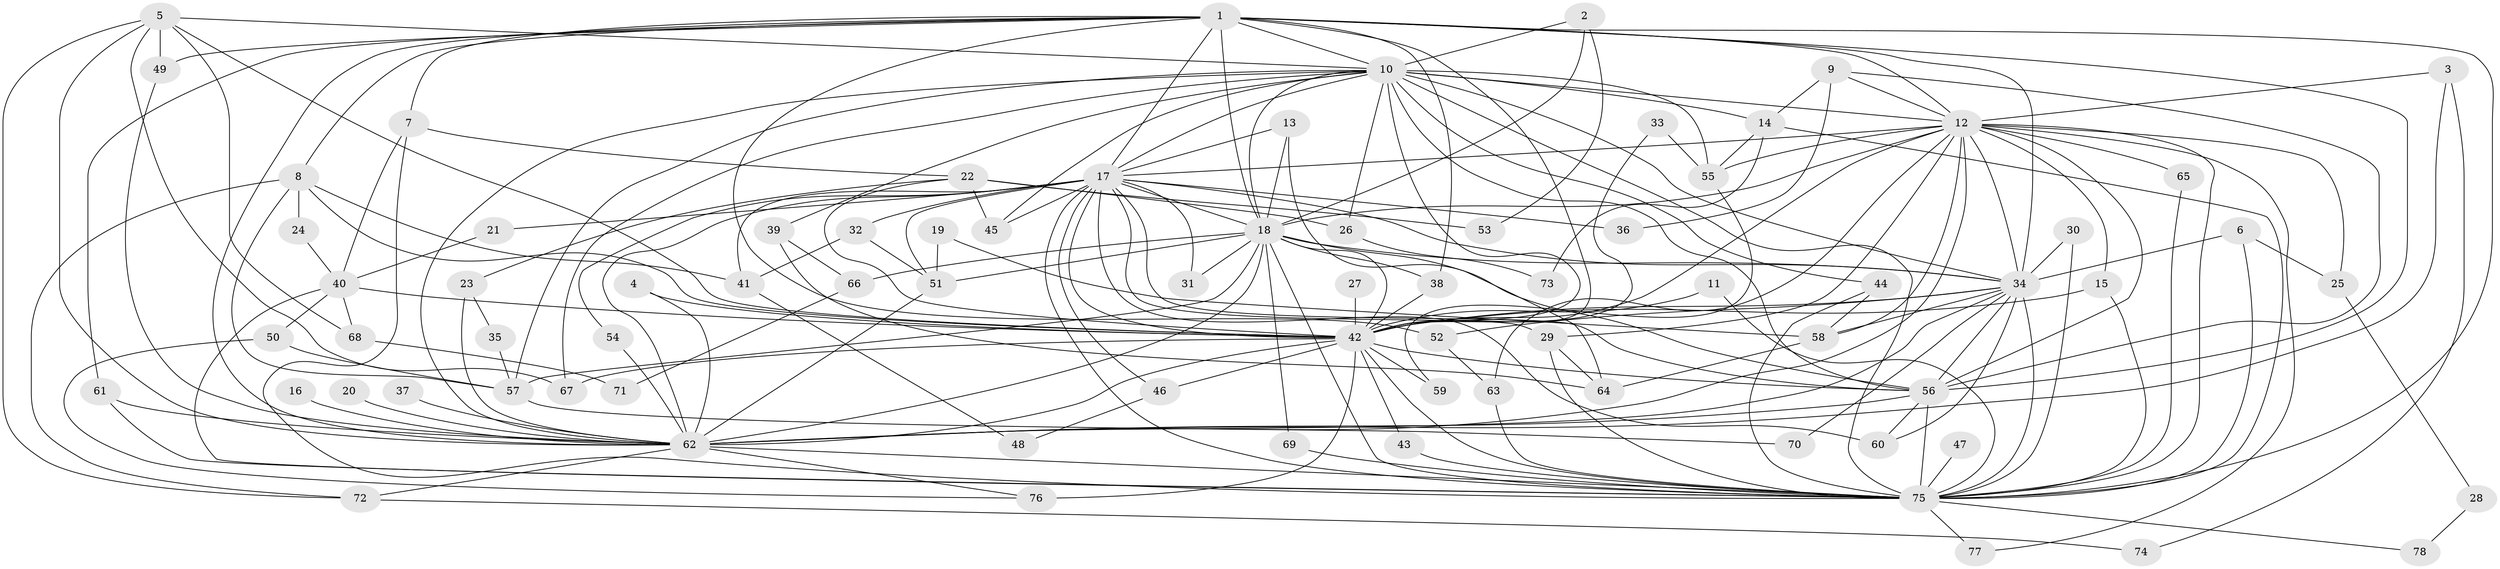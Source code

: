 // original degree distribution, {26: 0.009009009009009009, 21: 0.009009009009009009, 19: 0.009009009009009009, 22: 0.018018018018018018, 20: 0.009009009009009009, 28: 0.009009009009009009, 15: 0.018018018018018018, 27: 0.009009009009009009, 3: 0.21621621621621623, 6: 0.04504504504504504, 5: 0.02702702702702703, 2: 0.5405405405405406, 7: 0.018018018018018018, 4: 0.06306306306306306}
// Generated by graph-tools (version 1.1) at 2025/36/03/04/25 23:36:34]
// undirected, 78 vertices, 195 edges
graph export_dot {
  node [color=gray90,style=filled];
  1;
  2;
  3;
  4;
  5;
  6;
  7;
  8;
  9;
  10;
  11;
  12;
  13;
  14;
  15;
  16;
  17;
  18;
  19;
  20;
  21;
  22;
  23;
  24;
  25;
  26;
  27;
  28;
  29;
  30;
  31;
  32;
  33;
  34;
  35;
  36;
  37;
  38;
  39;
  40;
  41;
  42;
  43;
  44;
  45;
  46;
  47;
  48;
  49;
  50;
  51;
  52;
  53;
  54;
  55;
  56;
  57;
  58;
  59;
  60;
  61;
  62;
  63;
  64;
  65;
  66;
  67;
  68;
  69;
  70;
  71;
  72;
  73;
  74;
  75;
  76;
  77;
  78;
  1 -- 7 [weight=1.0];
  1 -- 8 [weight=1.0];
  1 -- 10 [weight=1.0];
  1 -- 12 [weight=1.0];
  1 -- 17 [weight=1.0];
  1 -- 18 [weight=1.0];
  1 -- 34 [weight=1.0];
  1 -- 38 [weight=1.0];
  1 -- 42 [weight=1.0];
  1 -- 49 [weight=1.0];
  1 -- 52 [weight=1.0];
  1 -- 56 [weight=1.0];
  1 -- 61 [weight=1.0];
  1 -- 62 [weight=1.0];
  1 -- 75 [weight=1.0];
  2 -- 10 [weight=1.0];
  2 -- 18 [weight=1.0];
  2 -- 53 [weight=1.0];
  3 -- 12 [weight=1.0];
  3 -- 62 [weight=1.0];
  3 -- 74 [weight=1.0];
  4 -- 42 [weight=1.0];
  4 -- 62 [weight=1.0];
  5 -- 10 [weight=1.0];
  5 -- 42 [weight=1.0];
  5 -- 49 [weight=1.0];
  5 -- 62 [weight=1.0];
  5 -- 67 [weight=1.0];
  5 -- 68 [weight=1.0];
  5 -- 72 [weight=1.0];
  6 -- 25 [weight=1.0];
  6 -- 34 [weight=1.0];
  6 -- 75 [weight=1.0];
  7 -- 22 [weight=1.0];
  7 -- 40 [weight=1.0];
  7 -- 75 [weight=1.0];
  8 -- 24 [weight=1.0];
  8 -- 41 [weight=1.0];
  8 -- 42 [weight=1.0];
  8 -- 57 [weight=1.0];
  8 -- 72 [weight=1.0];
  9 -- 12 [weight=1.0];
  9 -- 14 [weight=1.0];
  9 -- 36 [weight=1.0];
  9 -- 56 [weight=1.0];
  10 -- 12 [weight=1.0];
  10 -- 14 [weight=1.0];
  10 -- 17 [weight=1.0];
  10 -- 18 [weight=1.0];
  10 -- 26 [weight=1.0];
  10 -- 34 [weight=2.0];
  10 -- 39 [weight=1.0];
  10 -- 42 [weight=1.0];
  10 -- 44 [weight=1.0];
  10 -- 45 [weight=1.0];
  10 -- 55 [weight=2.0];
  10 -- 56 [weight=1.0];
  10 -- 57 [weight=1.0];
  10 -- 62 [weight=1.0];
  10 -- 67 [weight=1.0];
  10 -- 75 [weight=1.0];
  11 -- 42 [weight=1.0];
  11 -- 75 [weight=1.0];
  12 -- 15 [weight=1.0];
  12 -- 17 [weight=1.0];
  12 -- 18 [weight=1.0];
  12 -- 25 [weight=1.0];
  12 -- 29 [weight=1.0];
  12 -- 34 [weight=1.0];
  12 -- 42 [weight=1.0];
  12 -- 55 [weight=1.0];
  12 -- 56 [weight=2.0];
  12 -- 58 [weight=1.0];
  12 -- 62 [weight=1.0];
  12 -- 63 [weight=1.0];
  12 -- 65 [weight=1.0];
  12 -- 75 [weight=1.0];
  12 -- 77 [weight=1.0];
  13 -- 17 [weight=1.0];
  13 -- 18 [weight=1.0];
  13 -- 64 [weight=1.0];
  14 -- 55 [weight=1.0];
  14 -- 73 [weight=1.0];
  14 -- 75 [weight=1.0];
  15 -- 42 [weight=1.0];
  15 -- 75 [weight=1.0];
  16 -- 62 [weight=1.0];
  17 -- 18 [weight=1.0];
  17 -- 21 [weight=1.0];
  17 -- 29 [weight=1.0];
  17 -- 31 [weight=1.0];
  17 -- 32 [weight=1.0];
  17 -- 34 [weight=1.0];
  17 -- 36 [weight=1.0];
  17 -- 41 [weight=1.0];
  17 -- 42 [weight=1.0];
  17 -- 45 [weight=1.0];
  17 -- 46 [weight=1.0];
  17 -- 51 [weight=1.0];
  17 -- 54 [weight=1.0];
  17 -- 56 [weight=2.0];
  17 -- 60 [weight=1.0];
  17 -- 62 [weight=1.0];
  17 -- 75 [weight=1.0];
  18 -- 31 [weight=1.0];
  18 -- 34 [weight=3.0];
  18 -- 38 [weight=1.0];
  18 -- 42 [weight=2.0];
  18 -- 51 [weight=1.0];
  18 -- 56 [weight=2.0];
  18 -- 57 [weight=1.0];
  18 -- 62 [weight=2.0];
  18 -- 66 [weight=1.0];
  18 -- 69 [weight=1.0];
  18 -- 75 [weight=1.0];
  19 -- 51 [weight=1.0];
  19 -- 58 [weight=1.0];
  20 -- 62 [weight=1.0];
  21 -- 40 [weight=1.0];
  22 -- 23 [weight=1.0];
  22 -- 26 [weight=1.0];
  22 -- 42 [weight=1.0];
  22 -- 45 [weight=1.0];
  22 -- 53 [weight=1.0];
  23 -- 35 [weight=1.0];
  23 -- 62 [weight=1.0];
  24 -- 40 [weight=1.0];
  25 -- 28 [weight=1.0];
  26 -- 73 [weight=1.0];
  27 -- 42 [weight=1.0];
  28 -- 78 [weight=1.0];
  29 -- 64 [weight=1.0];
  29 -- 75 [weight=1.0];
  30 -- 34 [weight=1.0];
  30 -- 75 [weight=1.0];
  32 -- 41 [weight=1.0];
  32 -- 51 [weight=1.0];
  33 -- 42 [weight=1.0];
  33 -- 55 [weight=1.0];
  34 -- 42 [weight=1.0];
  34 -- 52 [weight=1.0];
  34 -- 56 [weight=1.0];
  34 -- 58 [weight=2.0];
  34 -- 60 [weight=1.0];
  34 -- 62 [weight=1.0];
  34 -- 70 [weight=1.0];
  34 -- 75 [weight=1.0];
  35 -- 57 [weight=1.0];
  37 -- 62 [weight=1.0];
  38 -- 42 [weight=1.0];
  39 -- 64 [weight=1.0];
  39 -- 66 [weight=1.0];
  40 -- 42 [weight=1.0];
  40 -- 50 [weight=1.0];
  40 -- 68 [weight=1.0];
  40 -- 75 [weight=1.0];
  41 -- 48 [weight=1.0];
  42 -- 43 [weight=1.0];
  42 -- 46 [weight=1.0];
  42 -- 56 [weight=1.0];
  42 -- 59 [weight=1.0];
  42 -- 62 [weight=1.0];
  42 -- 67 [weight=1.0];
  42 -- 75 [weight=1.0];
  42 -- 76 [weight=2.0];
  43 -- 75 [weight=1.0];
  44 -- 58 [weight=1.0];
  44 -- 75 [weight=1.0];
  46 -- 48 [weight=1.0];
  47 -- 75 [weight=1.0];
  49 -- 62 [weight=1.0];
  50 -- 57 [weight=1.0];
  50 -- 76 [weight=1.0];
  51 -- 62 [weight=1.0];
  52 -- 63 [weight=1.0];
  54 -- 62 [weight=1.0];
  55 -- 59 [weight=1.0];
  56 -- 60 [weight=1.0];
  56 -- 62 [weight=1.0];
  56 -- 75 [weight=2.0];
  57 -- 70 [weight=1.0];
  58 -- 64 [weight=1.0];
  61 -- 62 [weight=1.0];
  61 -- 75 [weight=1.0];
  62 -- 72 [weight=1.0];
  62 -- 75 [weight=1.0];
  62 -- 76 [weight=1.0];
  63 -- 75 [weight=1.0];
  65 -- 75 [weight=1.0];
  66 -- 71 [weight=1.0];
  68 -- 71 [weight=1.0];
  69 -- 75 [weight=1.0];
  72 -- 74 [weight=1.0];
  75 -- 77 [weight=1.0];
  75 -- 78 [weight=1.0];
}
